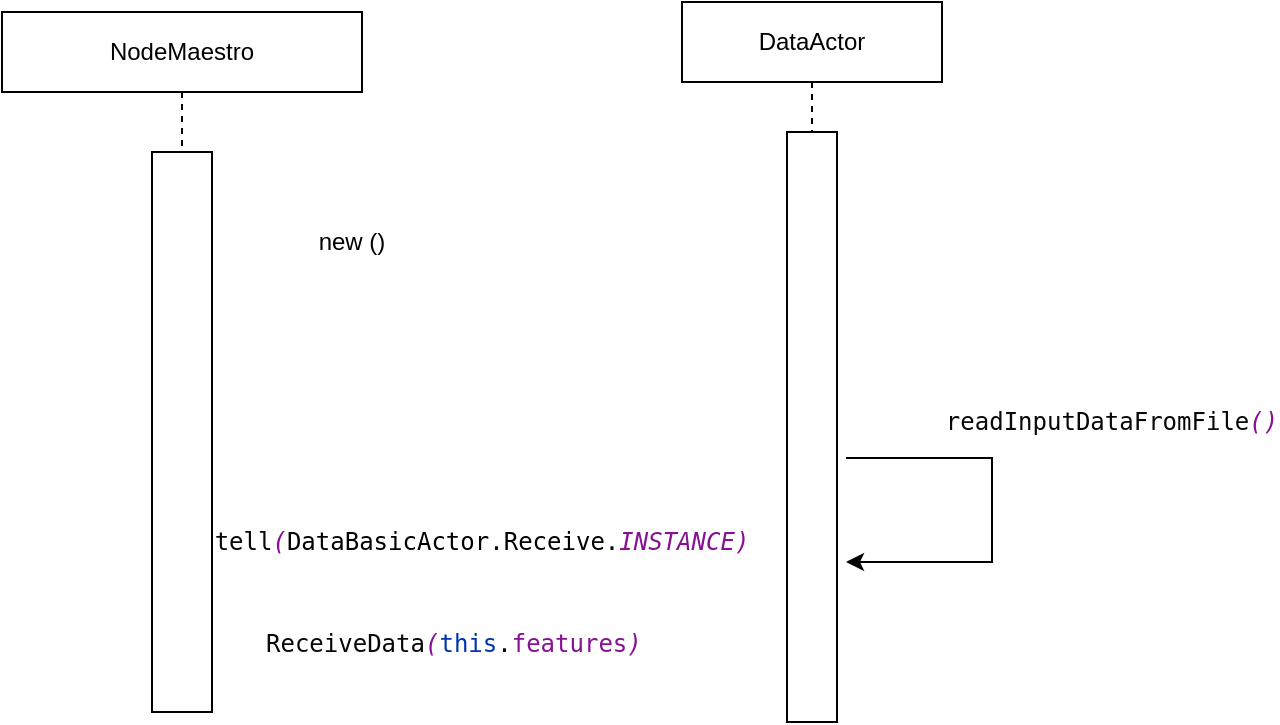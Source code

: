<mxfile version="15.8.3" type="github" pages="2">
  <diagram id="EorXiluEMZ3hzcTYk0SU" name="Page-1">
    <mxGraphModel dx="1038" dy="537" grid="1" gridSize="10" guides="1" tooltips="1" connect="1" arrows="1" fold="1" page="1" pageScale="1" pageWidth="850" pageHeight="1100" math="0" shadow="0">
      <root>
        <mxCell id="0" />
        <mxCell id="1" parent="0" />
        <mxCell id="1WqTf5ITQsHH9g8UzVGI-1" value="NodeMaestro" style="shape=umlLifeline;perimeter=lifelinePerimeter;whiteSpace=wrap;html=1;container=1;collapsible=0;recursiveResize=0;outlineConnect=0;" parent="1" vertex="1">
          <mxGeometry x="110" y="100" width="180" height="350" as="geometry" />
        </mxCell>
        <mxCell id="1WqTf5ITQsHH9g8UzVGI-3" value="" style="rounded=0;whiteSpace=wrap;html=1;" parent="1WqTf5ITQsHH9g8UzVGI-1" vertex="1">
          <mxGeometry x="75" y="70" width="30" height="280" as="geometry" />
        </mxCell>
        <mxCell id="1WqTf5ITQsHH9g8UzVGI-5" value="new ()" style="text;html=1;strokeColor=none;fillColor=none;align=center;verticalAlign=middle;whiteSpace=wrap;rounded=0;" parent="1" vertex="1">
          <mxGeometry x="220" y="200" width="130" height="30" as="geometry" />
        </mxCell>
        <mxCell id="1WqTf5ITQsHH9g8UzVGI-12" value="&lt;pre style=&quot;background-color: #ffffff ; color: #080808 ; font-family: &amp;#34;jetbrains mono&amp;#34; , monospace ; font-size: 9 8pt&quot;&gt;readInputDataFromFile&lt;span style=&quot;color: #871094 ; font-style: italic&quot;&gt;()&lt;/span&gt;&lt;/pre&gt;" style="text;html=1;strokeColor=none;fillColor=none;align=center;verticalAlign=middle;whiteSpace=wrap;rounded=0;" parent="1" vertex="1">
          <mxGeometry x="620" y="290" width="90" height="30" as="geometry" />
        </mxCell>
        <mxCell id="1WqTf5ITQsHH9g8UzVGI-2" value="DataActor" style="shape=umlLifeline;perimeter=lifelinePerimeter;whiteSpace=wrap;html=1;container=1;collapsible=0;recursiveResize=0;outlineConnect=0;" parent="1" vertex="1">
          <mxGeometry x="450" y="95" width="130" height="360" as="geometry" />
        </mxCell>
        <mxCell id="1WqTf5ITQsHH9g8UzVGI-6" value="" style="rounded=0;whiteSpace=wrap;html=1;" parent="1WqTf5ITQsHH9g8UzVGI-2" vertex="1">
          <mxGeometry x="52.5" y="65" width="25" height="295" as="geometry" />
        </mxCell>
        <mxCell id="1WqTf5ITQsHH9g8UzVGI-17" value="" style="endArrow=classic;html=1;rounded=0;" parent="1WqTf5ITQsHH9g8UzVGI-2" edge="1">
          <mxGeometry width="50" height="50" relative="1" as="geometry">
            <mxPoint x="82" y="228" as="sourcePoint" />
            <mxPoint x="82" y="280" as="targetPoint" />
            <Array as="points">
              <mxPoint x="110" y="228" />
              <mxPoint x="125" y="228" />
              <mxPoint x="145" y="228" />
              <mxPoint x="155" y="228" />
              <mxPoint x="155" y="280" />
              <mxPoint x="125" y="280" />
            </Array>
          </mxGeometry>
        </mxCell>
        <mxCell id="1WqTf5ITQsHH9g8UzVGI-8" value="&lt;pre style=&quot;background-color: #ffffff ; color: #080808 ; font-family: &amp;#34;jetbrains mono&amp;#34; , monospace ; font-size: 9 8pt&quot;&gt;tell&lt;span style=&quot;color: #871094 ; font-style: italic&quot;&gt;(&lt;/span&gt;&lt;span style=&quot;color: #000000&quot;&gt;DataBasicActor&lt;/span&gt;.&lt;span style=&quot;color: #000000&quot;&gt;Receive&lt;/span&gt;.&lt;span style=&quot;color: #871094 ; font-style: italic&quot;&gt;INSTANCE)&lt;/span&gt;&lt;/pre&gt;" style="text;html=1;strokeColor=none;fillColor=none;align=center;verticalAlign=middle;whiteSpace=wrap;rounded=0;" parent="1" vertex="1">
          <mxGeometry x="275" y="350" width="150" height="30" as="geometry" />
        </mxCell>
        <mxCell id="1WqTf5ITQsHH9g8UzVGI-19" value="&lt;pre style=&quot;background-color: #ffffff ; color: #080808 ; font-family: &amp;quot;jetbrains mono&amp;quot; , monospace ; font-size: 9 8pt&quot;&gt;ReceiveData&lt;span style=&quot;color: #871094 ; font-style: italic&quot;&gt;(&lt;/span&gt;&lt;span style=&quot;color: #0033b3&quot;&gt;this&lt;/span&gt;.&lt;span style=&quot;color: #871094&quot;&gt;features&lt;/span&gt;&lt;span style=&quot;color: #871094 ; font-style: italic&quot;&gt;)&lt;/span&gt;&lt;/pre&gt;" style="text;whiteSpace=wrap;html=1;" parent="1" vertex="1">
          <mxGeometry x="240" y="390" width="210" height="50" as="geometry" />
        </mxCell>
      </root>
    </mxGraphModel>
  </diagram>
  <diagram id="5UNDVopie1n6Jd9Wf1_p" name="Page-2">
    <mxGraphModel dx="1038" dy="564" grid="1" gridSize="10" guides="1" tooltips="1" connect="1" arrows="1" fold="1" page="1" pageScale="1" pageWidth="850" pageHeight="1100" math="0" shadow="0">
      <root>
        <mxCell id="dO7-yK-s0JSW9h0dwuIl-0" />
        <mxCell id="dO7-yK-s0JSW9h0dwuIl-1" parent="dO7-yK-s0JSW9h0dwuIl-0" />
      </root>
    </mxGraphModel>
  </diagram>
</mxfile>
